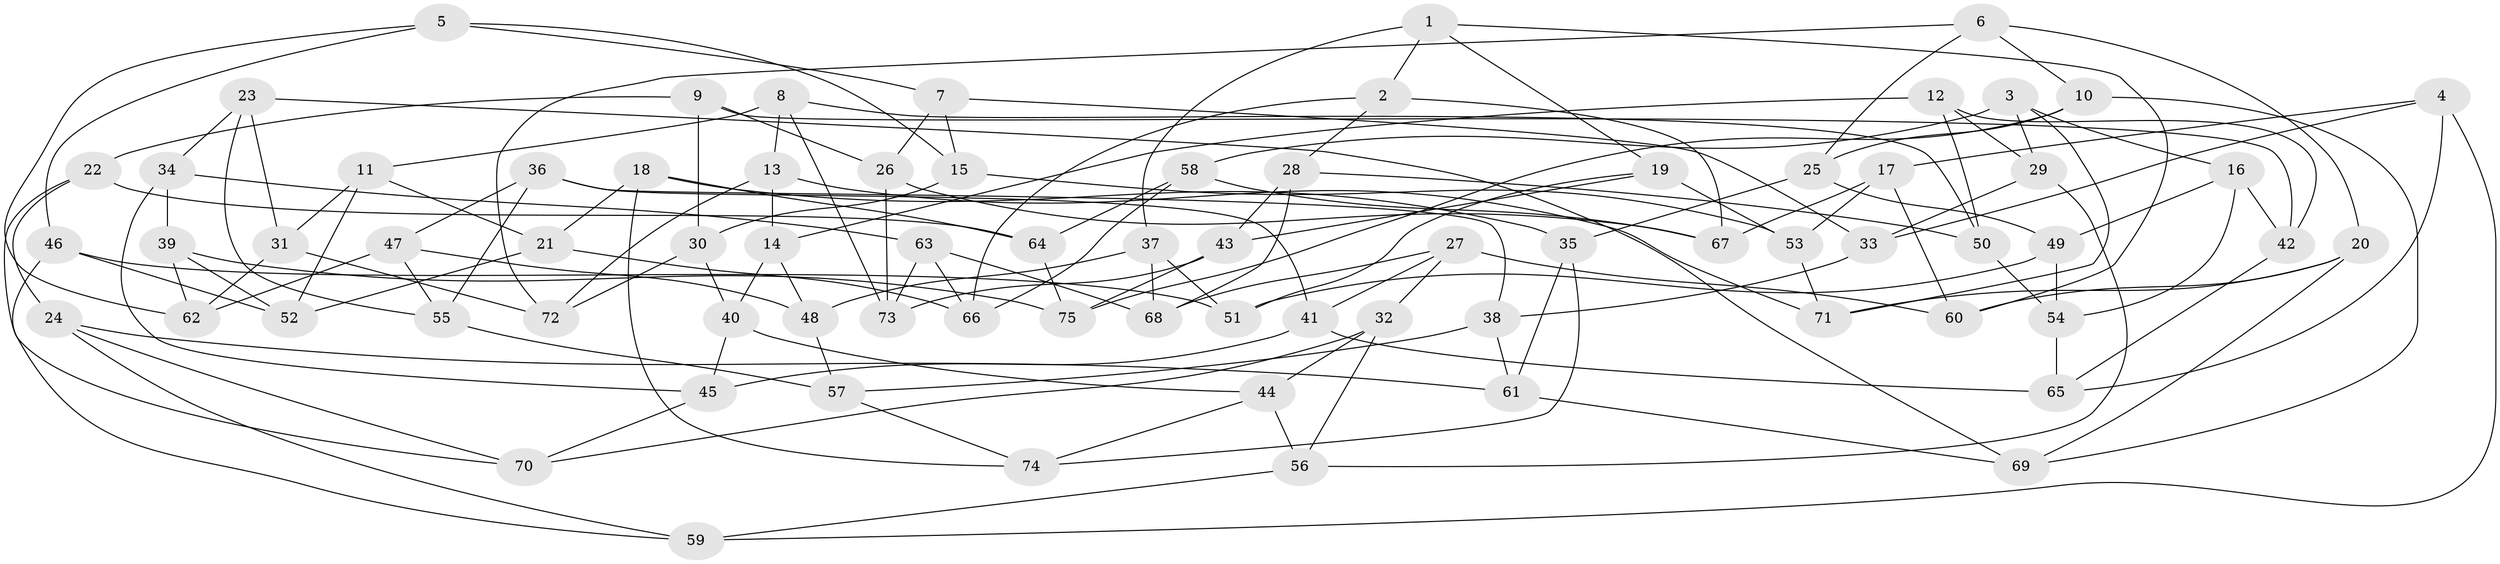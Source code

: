 // Generated by graph-tools (version 1.1) at 2025/11/02/27/25 16:11:50]
// undirected, 75 vertices, 150 edges
graph export_dot {
graph [start="1"]
  node [color=gray90,style=filled];
  1;
  2;
  3;
  4;
  5;
  6;
  7;
  8;
  9;
  10;
  11;
  12;
  13;
  14;
  15;
  16;
  17;
  18;
  19;
  20;
  21;
  22;
  23;
  24;
  25;
  26;
  27;
  28;
  29;
  30;
  31;
  32;
  33;
  34;
  35;
  36;
  37;
  38;
  39;
  40;
  41;
  42;
  43;
  44;
  45;
  46;
  47;
  48;
  49;
  50;
  51;
  52;
  53;
  54;
  55;
  56;
  57;
  58;
  59;
  60;
  61;
  62;
  63;
  64;
  65;
  66;
  67;
  68;
  69;
  70;
  71;
  72;
  73;
  74;
  75;
  1 -- 19;
  1 -- 37;
  1 -- 60;
  1 -- 2;
  2 -- 28;
  2 -- 66;
  2 -- 67;
  3 -- 29;
  3 -- 71;
  3 -- 58;
  3 -- 16;
  4 -- 33;
  4 -- 17;
  4 -- 59;
  4 -- 65;
  5 -- 46;
  5 -- 62;
  5 -- 7;
  5 -- 15;
  6 -- 72;
  6 -- 20;
  6 -- 25;
  6 -- 10;
  7 -- 33;
  7 -- 26;
  7 -- 15;
  8 -- 11;
  8 -- 13;
  8 -- 50;
  8 -- 73;
  9 -- 26;
  9 -- 22;
  9 -- 42;
  9 -- 30;
  10 -- 25;
  10 -- 75;
  10 -- 69;
  11 -- 21;
  11 -- 52;
  11 -- 31;
  12 -- 42;
  12 -- 29;
  12 -- 50;
  12 -- 14;
  13 -- 14;
  13 -- 71;
  13 -- 72;
  14 -- 48;
  14 -- 40;
  15 -- 53;
  15 -- 30;
  16 -- 54;
  16 -- 42;
  16 -- 49;
  17 -- 60;
  17 -- 67;
  17 -- 53;
  18 -- 74;
  18 -- 35;
  18 -- 21;
  18 -- 64;
  19 -- 53;
  19 -- 51;
  19 -- 43;
  20 -- 69;
  20 -- 71;
  20 -- 60;
  21 -- 66;
  21 -- 52;
  22 -- 24;
  22 -- 70;
  22 -- 64;
  23 -- 55;
  23 -- 34;
  23 -- 31;
  23 -- 69;
  24 -- 59;
  24 -- 70;
  24 -- 61;
  25 -- 49;
  25 -- 35;
  26 -- 73;
  26 -- 67;
  27 -- 32;
  27 -- 60;
  27 -- 68;
  27 -- 41;
  28 -- 68;
  28 -- 50;
  28 -- 43;
  29 -- 56;
  29 -- 33;
  30 -- 72;
  30 -- 40;
  31 -- 72;
  31 -- 62;
  32 -- 70;
  32 -- 44;
  32 -- 56;
  33 -- 38;
  34 -- 39;
  34 -- 63;
  34 -- 45;
  35 -- 74;
  35 -- 61;
  36 -- 55;
  36 -- 47;
  36 -- 38;
  36 -- 41;
  37 -- 68;
  37 -- 51;
  37 -- 48;
  38 -- 61;
  38 -- 57;
  39 -- 52;
  39 -- 62;
  39 -- 75;
  40 -- 44;
  40 -- 45;
  41 -- 45;
  41 -- 65;
  42 -- 65;
  43 -- 75;
  43 -- 73;
  44 -- 56;
  44 -- 74;
  45 -- 70;
  46 -- 59;
  46 -- 51;
  46 -- 52;
  47 -- 55;
  47 -- 48;
  47 -- 62;
  48 -- 57;
  49 -- 54;
  49 -- 51;
  50 -- 54;
  53 -- 71;
  54 -- 65;
  55 -- 57;
  56 -- 59;
  57 -- 74;
  58 -- 66;
  58 -- 64;
  58 -- 67;
  61 -- 69;
  63 -- 73;
  63 -- 66;
  63 -- 68;
  64 -- 75;
}
